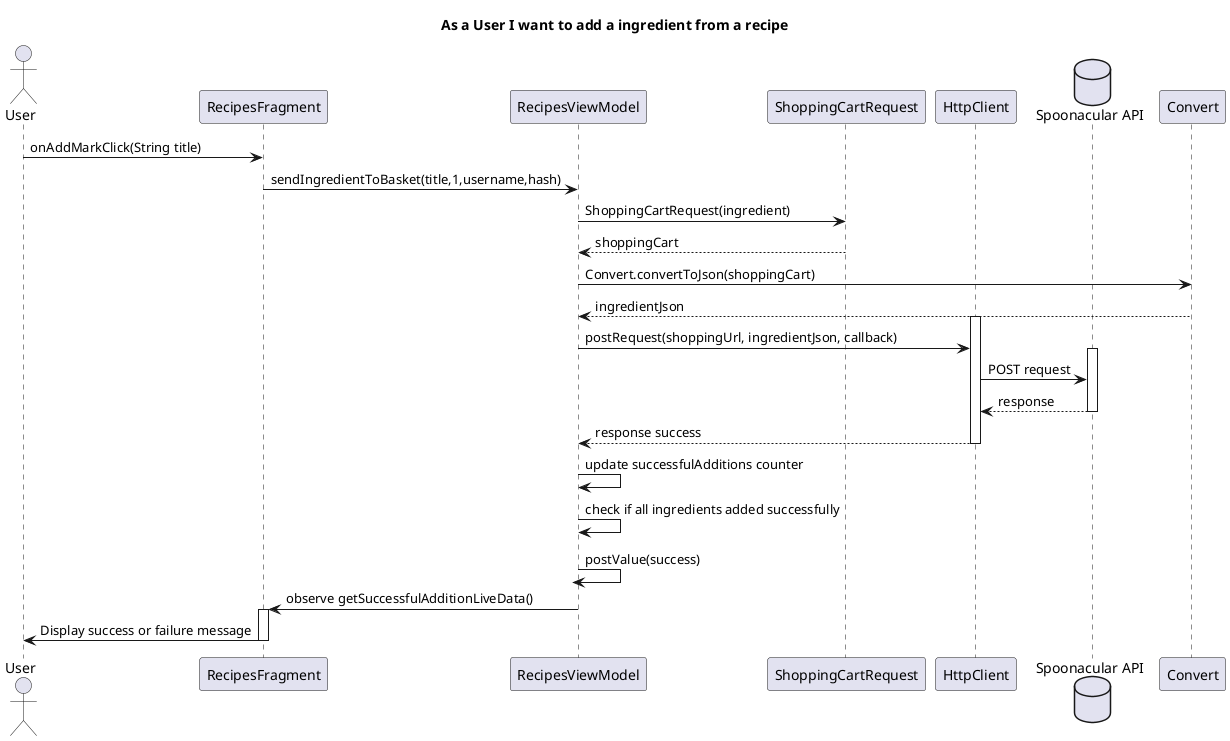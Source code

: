 @startuml
actor User as User
title As a User I want to add a ingredient from a recipe

participant "RecipesFragment" as GalleryFragment
participant "RecipesViewModel" as GalleryViewModel
participant "ShoppingCartRequest" as ShoppingCart

participant "HttpClient" as HttpClient
database "Spoonacular API" as Server
participant "Convert" as Convert

User -> GalleryFragment: onAddMarkClick(String title)
GalleryFragment -> GalleryViewModel: sendIngredientToBasket(title,1,username,hash)
GalleryViewModel->ShoppingCart:ShoppingCartRequest(ingredient)
ShoppingCart-->GalleryViewModel: shoppingCart
GalleryViewModel->Convert:Convert.convertToJson(shoppingCart)
Convert-->GalleryViewModel:ingredientJson

activate HttpClient

GalleryViewModel -> HttpClient: postRequest(shoppingUrl, ingredientJson, callback)
activate Server

HttpClient->Server:POST request
Server-->"HttpClient":response

deactivate Server
HttpClient --> GalleryViewModel: response success
deactivate HttpClient
GalleryViewModel -> GalleryViewModel: update successfulAdditions counter
GalleryViewModel -> GalleryViewModel: check if all ingredients added successfully
GalleryViewModel -> GalleryViewModel: postValue(success)
deactivate GalleryViewModel
GalleryViewModel -> GalleryFragment: observe getSuccessfulAdditionLiveData()
activate GalleryFragment
GalleryFragment -> User: Display success or failure message
deactivate GalleryFragment

@enduml
